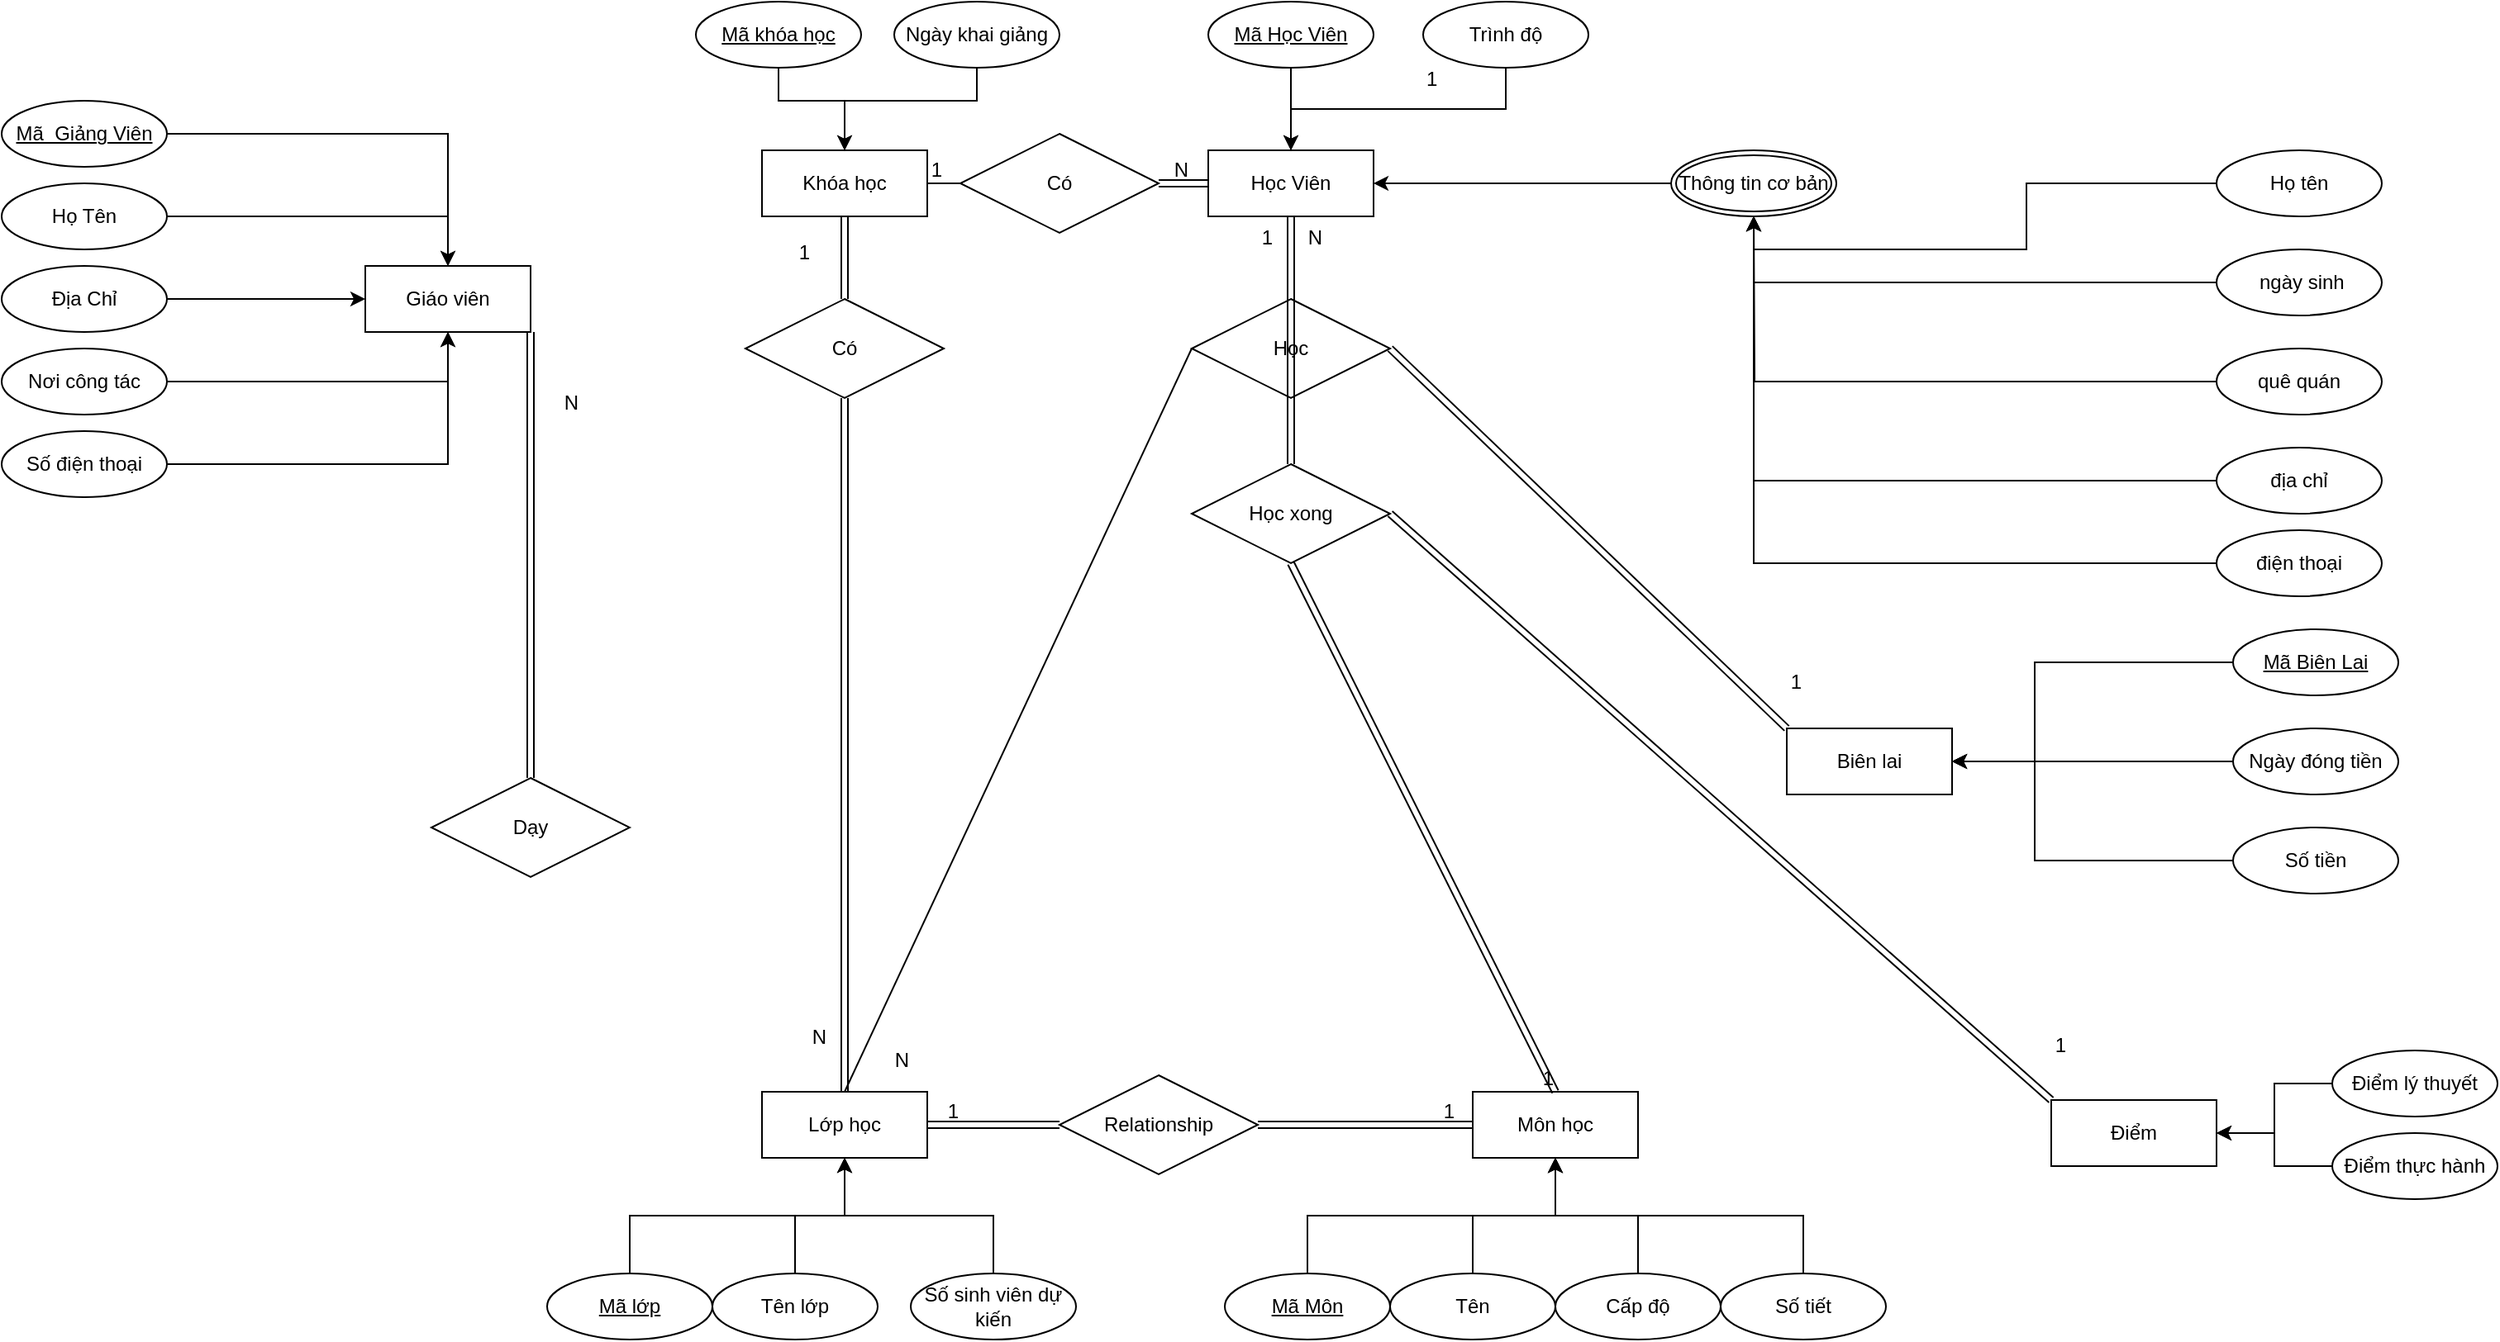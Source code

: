 <mxfile version="26.2.5">
  <diagram id="R2lEEEUBdFMjLlhIrx00" name="Page-1">
    <mxGraphModel dx="2350" dy="631" grid="1" gridSize="10" guides="1" tooltips="1" connect="1" arrows="1" fold="1" page="1" pageScale="1" pageWidth="850" pageHeight="1100" math="0" shadow="0" extFonts="Permanent Marker^https://fonts.googleapis.com/css?family=Permanent+Marker">
      <root>
        <mxCell id="0" />
        <mxCell id="1" parent="0" />
        <mxCell id="AD_Vnuwac_iUUBoUHSbE-14" value="Khóa học" style="whiteSpace=wrap;html=1;align=center;" parent="1" vertex="1">
          <mxGeometry x="-30" y="180" width="100" height="40" as="geometry" />
        </mxCell>
        <mxCell id="AD_Vnuwac_iUUBoUHSbE-15" value="Lớp học" style="whiteSpace=wrap;html=1;align=center;" parent="1" vertex="1">
          <mxGeometry x="-30" y="750" width="100" height="40" as="geometry" />
        </mxCell>
        <mxCell id="AD_Vnuwac_iUUBoUHSbE-16" value="Môn học" style="whiteSpace=wrap;html=1;align=center;" parent="1" vertex="1">
          <mxGeometry x="400" y="750" width="100" height="40" as="geometry" />
        </mxCell>
        <mxCell id="AD_Vnuwac_iUUBoUHSbE-17" value="Học Viên" style="whiteSpace=wrap;html=1;align=center;" parent="1" vertex="1">
          <mxGeometry x="240" y="180" width="100" height="40" as="geometry" />
        </mxCell>
        <mxCell id="AD_Vnuwac_iUUBoUHSbE-20" style="edgeStyle=orthogonalEdgeStyle;rounded=0;orthogonalLoop=1;jettySize=auto;html=1;exitX=0.5;exitY=1;exitDx=0;exitDy=0;entryX=0.5;entryY=0;entryDx=0;entryDy=0;" parent="1" source="AD_Vnuwac_iUUBoUHSbE-18" target="AD_Vnuwac_iUUBoUHSbE-14" edge="1">
          <mxGeometry relative="1" as="geometry">
            <Array as="points">
              <mxPoint x="-20" y="150" />
              <mxPoint x="20" y="150" />
            </Array>
          </mxGeometry>
        </mxCell>
        <mxCell id="AD_Vnuwac_iUUBoUHSbE-18" value="Mã khóa học" style="ellipse;whiteSpace=wrap;html=1;align=center;fontStyle=4;" parent="1" vertex="1">
          <mxGeometry x="-70" y="90" width="100" height="40" as="geometry" />
        </mxCell>
        <mxCell id="AD_Vnuwac_iUUBoUHSbE-21" style="edgeStyle=orthogonalEdgeStyle;rounded=0;orthogonalLoop=1;jettySize=auto;html=1;exitX=0.5;exitY=1;exitDx=0;exitDy=0;entryX=0.5;entryY=0;entryDx=0;entryDy=0;" parent="1" source="AD_Vnuwac_iUUBoUHSbE-19" target="AD_Vnuwac_iUUBoUHSbE-14" edge="1">
          <mxGeometry relative="1" as="geometry">
            <Array as="points">
              <mxPoint x="100" y="150" />
              <mxPoint x="20" y="150" />
            </Array>
          </mxGeometry>
        </mxCell>
        <mxCell id="AD_Vnuwac_iUUBoUHSbE-19" value="Ngày khai giảng" style="ellipse;whiteSpace=wrap;html=1;align=center;" parent="1" vertex="1">
          <mxGeometry x="50" y="90" width="100" height="40" as="geometry" />
        </mxCell>
        <mxCell id="AD_Vnuwac_iUUBoUHSbE-25" style="edgeStyle=orthogonalEdgeStyle;rounded=0;orthogonalLoop=1;jettySize=auto;html=1;exitX=0.5;exitY=0;exitDx=0;exitDy=0;entryX=0.5;entryY=1;entryDx=0;entryDy=0;" parent="1" source="AD_Vnuwac_iUUBoUHSbE-22" target="AD_Vnuwac_iUUBoUHSbE-15" edge="1">
          <mxGeometry relative="1" as="geometry" />
        </mxCell>
        <mxCell id="AD_Vnuwac_iUUBoUHSbE-22" value="Mã lớp" style="ellipse;whiteSpace=wrap;html=1;align=center;fontStyle=4;" parent="1" vertex="1">
          <mxGeometry x="-160" y="860" width="100" height="40" as="geometry" />
        </mxCell>
        <mxCell id="AD_Vnuwac_iUUBoUHSbE-56" style="edgeStyle=orthogonalEdgeStyle;rounded=0;orthogonalLoop=1;jettySize=auto;html=1;exitX=0.5;exitY=0;exitDx=0;exitDy=0;entryX=0.5;entryY=1;entryDx=0;entryDy=0;" parent="1" source="AD_Vnuwac_iUUBoUHSbE-23" target="AD_Vnuwac_iUUBoUHSbE-15" edge="1">
          <mxGeometry relative="1" as="geometry" />
        </mxCell>
        <mxCell id="AD_Vnuwac_iUUBoUHSbE-23" value="Tên lớp" style="ellipse;whiteSpace=wrap;html=1;align=center;" parent="1" vertex="1">
          <mxGeometry x="-60" y="860" width="100" height="40" as="geometry" />
        </mxCell>
        <mxCell id="AD_Vnuwac_iUUBoUHSbE-57" style="edgeStyle=orthogonalEdgeStyle;rounded=0;orthogonalLoop=1;jettySize=auto;html=1;exitX=0.5;exitY=0;exitDx=0;exitDy=0;" parent="1" source="AD_Vnuwac_iUUBoUHSbE-24" target="AD_Vnuwac_iUUBoUHSbE-15" edge="1">
          <mxGeometry relative="1" as="geometry" />
        </mxCell>
        <mxCell id="AD_Vnuwac_iUUBoUHSbE-24" value="Số sinh viên dự kiến" style="ellipse;whiteSpace=wrap;html=1;align=center;" parent="1" vertex="1">
          <mxGeometry x="60" y="860" width="100" height="40" as="geometry" />
        </mxCell>
        <mxCell id="AD_Vnuwac_iUUBoUHSbE-60" style="edgeStyle=orthogonalEdgeStyle;rounded=0;orthogonalLoop=1;jettySize=auto;html=1;exitX=0.5;exitY=0;exitDx=0;exitDy=0;" parent="1" source="AD_Vnuwac_iUUBoUHSbE-28" target="AD_Vnuwac_iUUBoUHSbE-16" edge="1">
          <mxGeometry relative="1" as="geometry" />
        </mxCell>
        <mxCell id="AD_Vnuwac_iUUBoUHSbE-28" value="Mã Môn" style="ellipse;whiteSpace=wrap;html=1;align=center;fontStyle=4;" parent="1" vertex="1">
          <mxGeometry x="250" y="860" width="100" height="40" as="geometry" />
        </mxCell>
        <mxCell id="AD_Vnuwac_iUUBoUHSbE-59" style="edgeStyle=orthogonalEdgeStyle;rounded=0;orthogonalLoop=1;jettySize=auto;html=1;exitX=0.5;exitY=0;exitDx=0;exitDy=0;" parent="1" source="AD_Vnuwac_iUUBoUHSbE-29" target="AD_Vnuwac_iUUBoUHSbE-16" edge="1">
          <mxGeometry relative="1" as="geometry" />
        </mxCell>
        <mxCell id="AD_Vnuwac_iUUBoUHSbE-29" value="Tên" style="ellipse;whiteSpace=wrap;html=1;align=center;" parent="1" vertex="1">
          <mxGeometry x="350" y="860" width="100" height="40" as="geometry" />
        </mxCell>
        <mxCell id="AD_Vnuwac_iUUBoUHSbE-61" style="edgeStyle=orthogonalEdgeStyle;rounded=0;orthogonalLoop=1;jettySize=auto;html=1;exitX=0.5;exitY=0;exitDx=0;exitDy=0;" parent="1" source="AD_Vnuwac_iUUBoUHSbE-30" target="AD_Vnuwac_iUUBoUHSbE-16" edge="1">
          <mxGeometry relative="1" as="geometry" />
        </mxCell>
        <mxCell id="AD_Vnuwac_iUUBoUHSbE-30" value="Cấp độ" style="ellipse;whiteSpace=wrap;html=1;align=center;" parent="1" vertex="1">
          <mxGeometry x="450" y="860" width="100" height="40" as="geometry" />
        </mxCell>
        <mxCell id="AD_Vnuwac_iUUBoUHSbE-62" style="edgeStyle=orthogonalEdgeStyle;rounded=0;orthogonalLoop=1;jettySize=auto;html=1;exitX=0.5;exitY=0;exitDx=0;exitDy=0;" parent="1" source="AD_Vnuwac_iUUBoUHSbE-31" target="AD_Vnuwac_iUUBoUHSbE-16" edge="1">
          <mxGeometry relative="1" as="geometry" />
        </mxCell>
        <mxCell id="AD_Vnuwac_iUUBoUHSbE-31" value="Số tiết" style="ellipse;whiteSpace=wrap;html=1;align=center;" parent="1" vertex="1">
          <mxGeometry x="550" y="860" width="100" height="40" as="geometry" />
        </mxCell>
        <mxCell id="AD_Vnuwac_iUUBoUHSbE-63" style="edgeStyle=orthogonalEdgeStyle;rounded=0;orthogonalLoop=1;jettySize=auto;html=1;exitX=0.5;exitY=1;exitDx=0;exitDy=0;" parent="1" source="AD_Vnuwac_iUUBoUHSbE-36" target="AD_Vnuwac_iUUBoUHSbE-17" edge="1">
          <mxGeometry relative="1" as="geometry" />
        </mxCell>
        <mxCell id="AD_Vnuwac_iUUBoUHSbE-36" value="Mã Học Viên" style="ellipse;whiteSpace=wrap;html=1;align=center;fontStyle=4;" parent="1" vertex="1">
          <mxGeometry x="240" y="90" width="100" height="40" as="geometry" />
        </mxCell>
        <mxCell id="AD_Vnuwac_iUUBoUHSbE-64" style="edgeStyle=orthogonalEdgeStyle;rounded=0;orthogonalLoop=1;jettySize=auto;html=1;exitX=0.5;exitY=1;exitDx=0;exitDy=0;" parent="1" source="AD_Vnuwac_iUUBoUHSbE-37" target="AD_Vnuwac_iUUBoUHSbE-17" edge="1">
          <mxGeometry relative="1" as="geometry" />
        </mxCell>
        <mxCell id="AD_Vnuwac_iUUBoUHSbE-37" value="Trình độ" style="ellipse;whiteSpace=wrap;html=1;align=center;" parent="1" vertex="1">
          <mxGeometry x="370" y="90" width="100" height="40" as="geometry" />
        </mxCell>
        <mxCell id="AD_Vnuwac_iUUBoUHSbE-65" style="edgeStyle=orthogonalEdgeStyle;rounded=0;orthogonalLoop=1;jettySize=auto;html=1;exitX=0;exitY=0.5;exitDx=0;exitDy=0;entryX=1;entryY=0.5;entryDx=0;entryDy=0;" parent="1" source="AD_Vnuwac_iUUBoUHSbE-41" target="AD_Vnuwac_iUUBoUHSbE-17" edge="1">
          <mxGeometry relative="1" as="geometry" />
        </mxCell>
        <mxCell id="AD_Vnuwac_iUUBoUHSbE-41" value="Thông tin cơ bản" style="ellipse;shape=doubleEllipse;margin=3;whiteSpace=wrap;html=1;align=center;" parent="1" vertex="1">
          <mxGeometry x="520" y="180" width="100" height="40" as="geometry" />
        </mxCell>
        <mxCell id="AD_Vnuwac_iUUBoUHSbE-52" style="edgeStyle=orthogonalEdgeStyle;rounded=0;orthogonalLoop=1;jettySize=auto;html=1;exitX=0;exitY=0.5;exitDx=0;exitDy=0;" parent="1" source="AD_Vnuwac_iUUBoUHSbE-46" edge="1">
          <mxGeometry relative="1" as="geometry">
            <mxPoint x="570" y="220" as="targetPoint" />
            <Array as="points">
              <mxPoint x="810" y="260" />
              <mxPoint x="570" y="260" />
            </Array>
          </mxGeometry>
        </mxCell>
        <mxCell id="AD_Vnuwac_iUUBoUHSbE-46" value="&amp;nbsp;ngày sinh" style="ellipse;whiteSpace=wrap;html=1;align=center;" parent="1" vertex="1">
          <mxGeometry x="850" y="240" width="100" height="40" as="geometry" />
        </mxCell>
        <mxCell id="AD_Vnuwac_iUUBoUHSbE-53" style="edgeStyle=orthogonalEdgeStyle;rounded=0;orthogonalLoop=1;jettySize=auto;html=1;exitX=0;exitY=0.5;exitDx=0;exitDy=0;" parent="1" source="AD_Vnuwac_iUUBoUHSbE-47" edge="1">
          <mxGeometry relative="1" as="geometry">
            <mxPoint x="570" y="220" as="targetPoint" />
          </mxGeometry>
        </mxCell>
        <mxCell id="AD_Vnuwac_iUUBoUHSbE-47" value=" quê quán" style="ellipse;whiteSpace=wrap;html=1;align=center;" parent="1" vertex="1">
          <mxGeometry x="850" y="300" width="100" height="40" as="geometry" />
        </mxCell>
        <mxCell id="AD_Vnuwac_iUUBoUHSbE-51" style="edgeStyle=orthogonalEdgeStyle;rounded=0;orthogonalLoop=1;jettySize=auto;html=1;exitX=0;exitY=0.5;exitDx=0;exitDy=0;entryX=0.5;entryY=1;entryDx=0;entryDy=0;" parent="1" source="AD_Vnuwac_iUUBoUHSbE-48" target="AD_Vnuwac_iUUBoUHSbE-41" edge="1">
          <mxGeometry relative="1" as="geometry" />
        </mxCell>
        <mxCell id="AD_Vnuwac_iUUBoUHSbE-48" value="Họ tên" style="ellipse;whiteSpace=wrap;html=1;align=center;" parent="1" vertex="1">
          <mxGeometry x="850" y="180" width="100" height="40" as="geometry" />
        </mxCell>
        <mxCell id="AD_Vnuwac_iUUBoUHSbE-54" style="edgeStyle=orthogonalEdgeStyle;rounded=0;orthogonalLoop=1;jettySize=auto;html=1;exitX=0;exitY=0.5;exitDx=0;exitDy=0;" parent="1" source="AD_Vnuwac_iUUBoUHSbE-49" target="AD_Vnuwac_iUUBoUHSbE-41" edge="1">
          <mxGeometry relative="1" as="geometry" />
        </mxCell>
        <mxCell id="AD_Vnuwac_iUUBoUHSbE-49" value=" địa chỉ" style="ellipse;whiteSpace=wrap;html=1;align=center;" parent="1" vertex="1">
          <mxGeometry x="850" y="360" width="100" height="40" as="geometry" />
        </mxCell>
        <mxCell id="AD_Vnuwac_iUUBoUHSbE-55" style="edgeStyle=orthogonalEdgeStyle;rounded=0;orthogonalLoop=1;jettySize=auto;html=1;exitX=0;exitY=0.5;exitDx=0;exitDy=0;" parent="1" source="AD_Vnuwac_iUUBoUHSbE-50" target="AD_Vnuwac_iUUBoUHSbE-41" edge="1">
          <mxGeometry relative="1" as="geometry" />
        </mxCell>
        <mxCell id="AD_Vnuwac_iUUBoUHSbE-50" value="điện thoại" style="ellipse;whiteSpace=wrap;html=1;align=center;" parent="1" vertex="1">
          <mxGeometry x="850" y="410" width="100" height="40" as="geometry" />
        </mxCell>
        <mxCell id="AD_Vnuwac_iUUBoUHSbE-66" value="Điểm" style="whiteSpace=wrap;html=1;align=center;" parent="1" vertex="1">
          <mxGeometry x="750" y="755" width="100" height="40" as="geometry" />
        </mxCell>
        <mxCell id="AD_Vnuwac_iUUBoUHSbE-67" value="Giáo viên" style="whiteSpace=wrap;html=1;align=center;" parent="1" vertex="1">
          <mxGeometry x="-270" y="250" width="100" height="40" as="geometry" />
        </mxCell>
        <mxCell id="AD_Vnuwac_iUUBoUHSbE-68" value="Biên lai" style="whiteSpace=wrap;html=1;align=center;" parent="1" vertex="1">
          <mxGeometry x="590" y="530" width="100" height="40" as="geometry" />
        </mxCell>
        <mxCell id="AD_Vnuwac_iUUBoUHSbE-74" style="edgeStyle=orthogonalEdgeStyle;rounded=0;orthogonalLoop=1;jettySize=auto;html=1;exitX=1;exitY=0.5;exitDx=0;exitDy=0;" parent="1" source="AD_Vnuwac_iUUBoUHSbE-69" target="AD_Vnuwac_iUUBoUHSbE-67" edge="1">
          <mxGeometry relative="1" as="geometry" />
        </mxCell>
        <mxCell id="AD_Vnuwac_iUUBoUHSbE-69" value="Mã&amp;nbsp; Giảng Viên" style="ellipse;whiteSpace=wrap;html=1;align=center;fontStyle=4;" parent="1" vertex="1">
          <mxGeometry x="-490" y="150" width="100" height="40" as="geometry" />
        </mxCell>
        <mxCell id="AD_Vnuwac_iUUBoUHSbE-75" style="edgeStyle=orthogonalEdgeStyle;rounded=0;orthogonalLoop=1;jettySize=auto;html=1;exitX=1;exitY=0.5;exitDx=0;exitDy=0;" parent="1" source="AD_Vnuwac_iUUBoUHSbE-70" target="AD_Vnuwac_iUUBoUHSbE-67" edge="1">
          <mxGeometry relative="1" as="geometry" />
        </mxCell>
        <mxCell id="AD_Vnuwac_iUUBoUHSbE-70" value="Họ Tên" style="ellipse;whiteSpace=wrap;html=1;align=center;" parent="1" vertex="1">
          <mxGeometry x="-490" y="200" width="100" height="40" as="geometry" />
        </mxCell>
        <mxCell id="AD_Vnuwac_iUUBoUHSbE-76" style="edgeStyle=orthogonalEdgeStyle;rounded=0;orthogonalLoop=1;jettySize=auto;html=1;exitX=1;exitY=0.5;exitDx=0;exitDy=0;" parent="1" source="AD_Vnuwac_iUUBoUHSbE-71" target="AD_Vnuwac_iUUBoUHSbE-67" edge="1">
          <mxGeometry relative="1" as="geometry" />
        </mxCell>
        <mxCell id="AD_Vnuwac_iUUBoUHSbE-71" value="Địa Chỉ" style="ellipse;whiteSpace=wrap;html=1;align=center;" parent="1" vertex="1">
          <mxGeometry x="-490" y="250" width="100" height="40" as="geometry" />
        </mxCell>
        <mxCell id="AD_Vnuwac_iUUBoUHSbE-77" style="edgeStyle=orthogonalEdgeStyle;rounded=0;orthogonalLoop=1;jettySize=auto;html=1;exitX=1;exitY=0.5;exitDx=0;exitDy=0;" parent="1" source="AD_Vnuwac_iUUBoUHSbE-72" target="AD_Vnuwac_iUUBoUHSbE-67" edge="1">
          <mxGeometry relative="1" as="geometry" />
        </mxCell>
        <mxCell id="AD_Vnuwac_iUUBoUHSbE-72" value="Nơi công tác" style="ellipse;whiteSpace=wrap;html=1;align=center;" parent="1" vertex="1">
          <mxGeometry x="-490" y="300" width="100" height="40" as="geometry" />
        </mxCell>
        <mxCell id="AD_Vnuwac_iUUBoUHSbE-78" style="edgeStyle=orthogonalEdgeStyle;rounded=0;orthogonalLoop=1;jettySize=auto;html=1;exitX=1;exitY=0.5;exitDx=0;exitDy=0;" parent="1" source="AD_Vnuwac_iUUBoUHSbE-73" target="AD_Vnuwac_iUUBoUHSbE-67" edge="1">
          <mxGeometry relative="1" as="geometry" />
        </mxCell>
        <mxCell id="AD_Vnuwac_iUUBoUHSbE-73" value="Số điện thoại" style="ellipse;whiteSpace=wrap;html=1;align=center;" parent="1" vertex="1">
          <mxGeometry x="-490" y="350" width="100" height="40" as="geometry" />
        </mxCell>
        <mxCell id="AD_Vnuwac_iUUBoUHSbE-83" style="edgeStyle=orthogonalEdgeStyle;rounded=0;orthogonalLoop=1;jettySize=auto;html=1;exitX=0;exitY=0.5;exitDx=0;exitDy=0;" parent="1" source="AD_Vnuwac_iUUBoUHSbE-80" target="AD_Vnuwac_iUUBoUHSbE-66" edge="1">
          <mxGeometry relative="1" as="geometry" />
        </mxCell>
        <mxCell id="AD_Vnuwac_iUUBoUHSbE-80" value="Điểm thực hành" style="ellipse;whiteSpace=wrap;html=1;align=center;" parent="1" vertex="1">
          <mxGeometry x="920" y="775" width="100" height="40" as="geometry" />
        </mxCell>
        <mxCell id="AD_Vnuwac_iUUBoUHSbE-82" style="edgeStyle=orthogonalEdgeStyle;rounded=0;orthogonalLoop=1;jettySize=auto;html=1;exitX=0;exitY=0.5;exitDx=0;exitDy=0;entryX=1;entryY=0.5;entryDx=0;entryDy=0;" parent="1" source="AD_Vnuwac_iUUBoUHSbE-81" target="AD_Vnuwac_iUUBoUHSbE-66" edge="1">
          <mxGeometry relative="1" as="geometry" />
        </mxCell>
        <mxCell id="AD_Vnuwac_iUUBoUHSbE-81" value="Điểm lý thuyết" style="ellipse;whiteSpace=wrap;html=1;align=center;" parent="1" vertex="1">
          <mxGeometry x="920" y="725" width="100" height="40" as="geometry" />
        </mxCell>
        <mxCell id="VFWVKBjK8TIUi__gVWi3-3" style="edgeStyle=orthogonalEdgeStyle;rounded=0;orthogonalLoop=1;jettySize=auto;html=1;exitX=0;exitY=0.5;exitDx=0;exitDy=0;" edge="1" parent="1" source="AD_Vnuwac_iUUBoUHSbE-84" target="AD_Vnuwac_iUUBoUHSbE-68">
          <mxGeometry relative="1" as="geometry">
            <Array as="points">
              <mxPoint x="740" y="490" />
              <mxPoint x="740" y="550" />
            </Array>
          </mxGeometry>
        </mxCell>
        <mxCell id="AD_Vnuwac_iUUBoUHSbE-84" value="Mã Biên Lai" style="ellipse;whiteSpace=wrap;html=1;align=center;fontStyle=4;" parent="1" vertex="1">
          <mxGeometry x="860" y="470" width="100" height="40" as="geometry" />
        </mxCell>
        <mxCell id="VFWVKBjK8TIUi__gVWi3-1" style="edgeStyle=orthogonalEdgeStyle;rounded=0;orthogonalLoop=1;jettySize=auto;html=1;exitX=0;exitY=0.5;exitDx=0;exitDy=0;entryX=1;entryY=0.5;entryDx=0;entryDy=0;" edge="1" parent="1" source="AD_Vnuwac_iUUBoUHSbE-85" target="AD_Vnuwac_iUUBoUHSbE-68">
          <mxGeometry relative="1" as="geometry" />
        </mxCell>
        <mxCell id="AD_Vnuwac_iUUBoUHSbE-85" value="Ngày đóng tiền" style="ellipse;whiteSpace=wrap;html=1;align=center;" parent="1" vertex="1">
          <mxGeometry x="860" y="530" width="100" height="40" as="geometry" />
        </mxCell>
        <mxCell id="VFWVKBjK8TIUi__gVWi3-2" style="edgeStyle=orthogonalEdgeStyle;rounded=0;orthogonalLoop=1;jettySize=auto;html=1;exitX=0;exitY=0.5;exitDx=0;exitDy=0;" edge="1" parent="1" source="AD_Vnuwac_iUUBoUHSbE-86" target="AD_Vnuwac_iUUBoUHSbE-68">
          <mxGeometry relative="1" as="geometry">
            <Array as="points">
              <mxPoint x="740" y="610" />
              <mxPoint x="740" y="550" />
            </Array>
          </mxGeometry>
        </mxCell>
        <mxCell id="AD_Vnuwac_iUUBoUHSbE-86" value="Số tiền" style="ellipse;whiteSpace=wrap;html=1;align=center;" parent="1" vertex="1">
          <mxGeometry x="860" y="590" width="100" height="40" as="geometry" />
        </mxCell>
        <mxCell id="AD_Vnuwac_iUUBoUHSbE-91" value="Có" style="shape=rhombus;perimeter=rhombusPerimeter;whiteSpace=wrap;html=1;align=center;" parent="1" vertex="1">
          <mxGeometry x="-40" y="270" width="120" height="60" as="geometry" />
        </mxCell>
        <mxCell id="AD_Vnuwac_iUUBoUHSbE-97" value="Relationship" style="shape=rhombus;perimeter=rhombusPerimeter;whiteSpace=wrap;html=1;align=center;" parent="1" vertex="1">
          <mxGeometry x="150" y="740" width="120" height="60" as="geometry" />
        </mxCell>
        <mxCell id="AD_Vnuwac_iUUBoUHSbE-100" value="" style="shape=link;html=1;rounded=0;exitX=0.5;exitY=0;exitDx=0;exitDy=0;entryX=0.5;entryY=1;entryDx=0;entryDy=0;" parent="1" source="AD_Vnuwac_iUUBoUHSbE-91" target="AD_Vnuwac_iUUBoUHSbE-14" edge="1">
          <mxGeometry relative="1" as="geometry">
            <mxPoint x="160" y="530" as="sourcePoint" />
            <mxPoint x="320" y="530" as="targetPoint" />
          </mxGeometry>
        </mxCell>
        <mxCell id="AD_Vnuwac_iUUBoUHSbE-101" value="1" style="resizable=0;html=1;whiteSpace=wrap;align=right;verticalAlign=bottom;" parent="AD_Vnuwac_iUUBoUHSbE-100" connectable="0" vertex="1">
          <mxGeometry x="1" relative="1" as="geometry">
            <mxPoint x="-20" y="30" as="offset" />
          </mxGeometry>
        </mxCell>
        <mxCell id="AD_Vnuwac_iUUBoUHSbE-102" value="" style="shape=link;html=1;rounded=0;exitX=0.5;exitY=1;exitDx=0;exitDy=0;entryX=0.5;entryY=0;entryDx=0;entryDy=0;" parent="1" source="AD_Vnuwac_iUUBoUHSbE-91" target="AD_Vnuwac_iUUBoUHSbE-15" edge="1">
          <mxGeometry relative="1" as="geometry">
            <mxPoint x="30" y="480" as="sourcePoint" />
            <mxPoint x="190" y="480" as="targetPoint" />
          </mxGeometry>
        </mxCell>
        <mxCell id="AD_Vnuwac_iUUBoUHSbE-103" value="N" style="resizable=0;html=1;whiteSpace=wrap;align=right;verticalAlign=bottom;" parent="AD_Vnuwac_iUUBoUHSbE-102" connectable="0" vertex="1">
          <mxGeometry x="1" relative="1" as="geometry">
            <mxPoint x="-10" y="-25" as="offset" />
          </mxGeometry>
        </mxCell>
        <mxCell id="AD_Vnuwac_iUUBoUHSbE-104" value="" style="shape=link;html=1;rounded=0;exitX=0;exitY=0.5;exitDx=0;exitDy=0;entryX=1;entryY=0.5;entryDx=0;entryDy=0;" parent="1" source="AD_Vnuwac_iUUBoUHSbE-97" target="AD_Vnuwac_iUUBoUHSbE-15" edge="1">
          <mxGeometry relative="1" as="geometry">
            <mxPoint x="-90" y="650" as="sourcePoint" />
            <mxPoint x="70" y="650" as="targetPoint" />
          </mxGeometry>
        </mxCell>
        <mxCell id="AD_Vnuwac_iUUBoUHSbE-105" value="1" style="resizable=0;html=1;whiteSpace=wrap;align=right;verticalAlign=bottom;" parent="AD_Vnuwac_iUUBoUHSbE-104" connectable="0" vertex="1">
          <mxGeometry x="1" relative="1" as="geometry">
            <mxPoint x="20" as="offset" />
          </mxGeometry>
        </mxCell>
        <mxCell id="AD_Vnuwac_iUUBoUHSbE-106" value="" style="shape=link;html=1;rounded=0;exitX=1;exitY=0.5;exitDx=0;exitDy=0;" parent="1" source="AD_Vnuwac_iUUBoUHSbE-97" edge="1">
          <mxGeometry relative="1" as="geometry">
            <mxPoint x="260" y="770" as="sourcePoint" />
            <mxPoint x="400" y="770" as="targetPoint" />
          </mxGeometry>
        </mxCell>
        <mxCell id="AD_Vnuwac_iUUBoUHSbE-107" value="1" style="resizable=0;html=1;whiteSpace=wrap;align=right;verticalAlign=bottom;" parent="AD_Vnuwac_iUUBoUHSbE-106" connectable="0" vertex="1">
          <mxGeometry x="1" relative="1" as="geometry">
            <mxPoint x="-10" as="offset" />
          </mxGeometry>
        </mxCell>
        <mxCell id="AD_Vnuwac_iUUBoUHSbE-108" value="Có" style="shape=rhombus;perimeter=rhombusPerimeter;whiteSpace=wrap;html=1;align=center;" parent="1" vertex="1">
          <mxGeometry x="90" y="170" width="120" height="60" as="geometry" />
        </mxCell>
        <mxCell id="AD_Vnuwac_iUUBoUHSbE-116" value="" style="shape=link;html=1;rounded=0;exitX=1;exitY=0.5;exitDx=0;exitDy=0;" parent="1" source="AD_Vnuwac_iUUBoUHSbE-108" target="AD_Vnuwac_iUUBoUHSbE-17" edge="1">
          <mxGeometry relative="1" as="geometry">
            <mxPoint x="200" y="200" as="sourcePoint" />
            <mxPoint x="240" y="200" as="targetPoint" />
          </mxGeometry>
        </mxCell>
        <mxCell id="AD_Vnuwac_iUUBoUHSbE-117" value="N" style="resizable=0;html=1;whiteSpace=wrap;align=right;verticalAlign=bottom;" parent="AD_Vnuwac_iUUBoUHSbE-116" connectable="0" vertex="1">
          <mxGeometry x="1" relative="1" as="geometry">
            <mxPoint x="-11" as="offset" />
          </mxGeometry>
        </mxCell>
        <mxCell id="AD_Vnuwac_iUUBoUHSbE-119" value="" style="endArrow=none;html=1;rounded=0;entryX=1;entryY=0.5;entryDx=0;entryDy=0;exitX=0;exitY=0.5;exitDx=0;exitDy=0;" parent="1" source="AD_Vnuwac_iUUBoUHSbE-108" target="AD_Vnuwac_iUUBoUHSbE-14" edge="1">
          <mxGeometry relative="1" as="geometry">
            <mxPoint x="100" y="230" as="sourcePoint" />
            <mxPoint x="260" y="230" as="targetPoint" />
          </mxGeometry>
        </mxCell>
        <mxCell id="AD_Vnuwac_iUUBoUHSbE-120" value="1" style="resizable=0;html=1;whiteSpace=wrap;align=right;verticalAlign=bottom;" parent="AD_Vnuwac_iUUBoUHSbE-119" connectable="0" vertex="1">
          <mxGeometry x="1" relative="1" as="geometry">
            <mxPoint x="10" as="offset" />
          </mxGeometry>
        </mxCell>
        <mxCell id="AD_Vnuwac_iUUBoUHSbE-121" value="Học" style="shape=rhombus;perimeter=rhombusPerimeter;whiteSpace=wrap;html=1;align=center;" parent="1" vertex="1">
          <mxGeometry x="230" y="270" width="120" height="60" as="geometry" />
        </mxCell>
        <mxCell id="AD_Vnuwac_iUUBoUHSbE-122" value="" style="shape=link;html=1;rounded=0;exitX=0.5;exitY=0;exitDx=0;exitDy=0;entryX=0.5;entryY=1;entryDx=0;entryDy=0;" parent="1" source="AD_Vnuwac_iUUBoUHSbE-121" target="AD_Vnuwac_iUUBoUHSbE-17" edge="1">
          <mxGeometry relative="1" as="geometry">
            <mxPoint x="140" y="520" as="sourcePoint" />
            <mxPoint x="300" y="520" as="targetPoint" />
          </mxGeometry>
        </mxCell>
        <mxCell id="AD_Vnuwac_iUUBoUHSbE-123" value="N" style="resizable=0;html=1;whiteSpace=wrap;align=right;verticalAlign=bottom;" parent="AD_Vnuwac_iUUBoUHSbE-122" connectable="0" vertex="1">
          <mxGeometry x="1" relative="1" as="geometry">
            <mxPoint x="20" y="21" as="offset" />
          </mxGeometry>
        </mxCell>
        <mxCell id="AD_Vnuwac_iUUBoUHSbE-124" value="" style="endArrow=none;html=1;rounded=0;entryX=0.5;entryY=0;entryDx=0;entryDy=0;exitX=0;exitY=0.5;exitDx=0;exitDy=0;" parent="1" source="AD_Vnuwac_iUUBoUHSbE-121" target="AD_Vnuwac_iUUBoUHSbE-15" edge="1">
          <mxGeometry relative="1" as="geometry">
            <mxPoint x="140" y="520" as="sourcePoint" />
            <mxPoint x="300" y="520" as="targetPoint" />
          </mxGeometry>
        </mxCell>
        <mxCell id="AD_Vnuwac_iUUBoUHSbE-125" value="N" style="resizable=0;html=1;whiteSpace=wrap;align=right;verticalAlign=bottom;" parent="AD_Vnuwac_iUUBoUHSbE-124" connectable="0" vertex="1">
          <mxGeometry x="1" relative="1" as="geometry">
            <mxPoint x="40" y="-10" as="offset" />
          </mxGeometry>
        </mxCell>
        <mxCell id="VFWVKBjK8TIUi__gVWi3-7" value="" style="shape=link;html=1;rounded=0;entryX=0;entryY=0;entryDx=0;entryDy=0;exitX=1;exitY=0.5;exitDx=0;exitDy=0;" edge="1" parent="1" source="AD_Vnuwac_iUUBoUHSbE-121" target="AD_Vnuwac_iUUBoUHSbE-68">
          <mxGeometry relative="1" as="geometry">
            <mxPoint x="290" y="490" as="sourcePoint" />
            <mxPoint x="190" y="440" as="targetPoint" />
          </mxGeometry>
        </mxCell>
        <mxCell id="VFWVKBjK8TIUi__gVWi3-8" value="1" style="resizable=0;html=1;whiteSpace=wrap;align=left;verticalAlign=bottom;" connectable="0" vertex="1" parent="VFWVKBjK8TIUi__gVWi3-7">
          <mxGeometry x="-1" relative="1" as="geometry">
            <mxPoint x="20" y="-155" as="offset" />
          </mxGeometry>
        </mxCell>
        <mxCell id="VFWVKBjK8TIUi__gVWi3-9" value="1" style="resizable=0;html=1;whiteSpace=wrap;align=right;verticalAlign=bottom;" connectable="0" vertex="1" parent="VFWVKBjK8TIUi__gVWi3-7">
          <mxGeometry x="1" relative="1" as="geometry">
            <mxPoint x="10" y="-20" as="offset" />
          </mxGeometry>
        </mxCell>
        <mxCell id="VFWVKBjK8TIUi__gVWi3-12" value="Học xong" style="shape=rhombus;perimeter=rhombusPerimeter;whiteSpace=wrap;html=1;align=center;" vertex="1" parent="1">
          <mxGeometry x="230" y="370" width="120" height="60" as="geometry" />
        </mxCell>
        <mxCell id="VFWVKBjK8TIUi__gVWi3-13" value="" style="shape=link;html=1;rounded=0;entryX=0.5;entryY=1;entryDx=0;entryDy=0;" edge="1" parent="1" source="VFWVKBjK8TIUi__gVWi3-12" target="AD_Vnuwac_iUUBoUHSbE-17">
          <mxGeometry relative="1" as="geometry">
            <mxPoint x="200" y="330" as="sourcePoint" />
            <mxPoint x="360" y="330" as="targetPoint" />
          </mxGeometry>
        </mxCell>
        <mxCell id="VFWVKBjK8TIUi__gVWi3-14" value="1" style="resizable=0;html=1;whiteSpace=wrap;align=right;verticalAlign=bottom;" connectable="0" vertex="1" parent="VFWVKBjK8TIUi__gVWi3-13">
          <mxGeometry x="1" relative="1" as="geometry">
            <mxPoint x="-10" y="21" as="offset" />
          </mxGeometry>
        </mxCell>
        <mxCell id="VFWVKBjK8TIUi__gVWi3-15" value="" style="shape=link;html=1;rounded=0;exitX=0.5;exitY=1;exitDx=0;exitDy=0;entryX=0.5;entryY=0;entryDx=0;entryDy=0;" edge="1" parent="1" source="VFWVKBjK8TIUi__gVWi3-12" target="AD_Vnuwac_iUUBoUHSbE-16">
          <mxGeometry relative="1" as="geometry">
            <mxPoint x="200" y="570" as="sourcePoint" />
            <mxPoint x="360" y="570" as="targetPoint" />
          </mxGeometry>
        </mxCell>
        <mxCell id="VFWVKBjK8TIUi__gVWi3-16" value="1" style="resizable=0;html=1;whiteSpace=wrap;align=right;verticalAlign=bottom;" connectable="0" vertex="1" parent="VFWVKBjK8TIUi__gVWi3-15">
          <mxGeometry x="1" relative="1" as="geometry" />
        </mxCell>
        <mxCell id="VFWVKBjK8TIUi__gVWi3-17" value="" style="shape=link;html=1;rounded=0;exitX=0.5;exitY=1;exitDx=0;exitDy=0;entryX=0;entryY=0;entryDx=0;entryDy=0;" edge="1" parent="1" target="AD_Vnuwac_iUUBoUHSbE-66">
          <mxGeometry relative="1" as="geometry">
            <mxPoint x="350" y="400" as="sourcePoint" />
            <mxPoint x="750" y="750" as="targetPoint" />
          </mxGeometry>
        </mxCell>
        <mxCell id="VFWVKBjK8TIUi__gVWi3-18" value="1" style="resizable=0;html=1;whiteSpace=wrap;align=right;verticalAlign=bottom;" connectable="0" vertex="1" parent="VFWVKBjK8TIUi__gVWi3-17">
          <mxGeometry x="1" relative="1" as="geometry">
            <mxPoint x="10" y="-25" as="offset" />
          </mxGeometry>
        </mxCell>
        <mxCell id="VFWVKBjK8TIUi__gVWi3-19" value="Dạy" style="shape=rhombus;perimeter=rhombusPerimeter;whiteSpace=wrap;html=1;align=center;" vertex="1" parent="1">
          <mxGeometry x="-230" y="560" width="120" height="60" as="geometry" />
        </mxCell>
        <mxCell id="VFWVKBjK8TIUi__gVWi3-23" value="" style="shape=link;html=1;rounded=0;exitX=0.5;exitY=0;exitDx=0;exitDy=0;entryX=1;entryY=1;entryDx=0;entryDy=0;" edge="1" parent="1" source="VFWVKBjK8TIUi__gVWi3-19" target="AD_Vnuwac_iUUBoUHSbE-67">
          <mxGeometry relative="1" as="geometry">
            <mxPoint x="40" y="550" as="sourcePoint" />
            <mxPoint x="-160" y="280" as="targetPoint" />
          </mxGeometry>
        </mxCell>
        <mxCell id="VFWVKBjK8TIUi__gVWi3-24" value="N" style="resizable=0;html=1;whiteSpace=wrap;align=right;verticalAlign=bottom;" connectable="0" vertex="1" parent="VFWVKBjK8TIUi__gVWi3-23">
          <mxGeometry x="1" relative="1" as="geometry">
            <mxPoint x="30" y="51" as="offset" />
          </mxGeometry>
        </mxCell>
      </root>
    </mxGraphModel>
  </diagram>
</mxfile>
